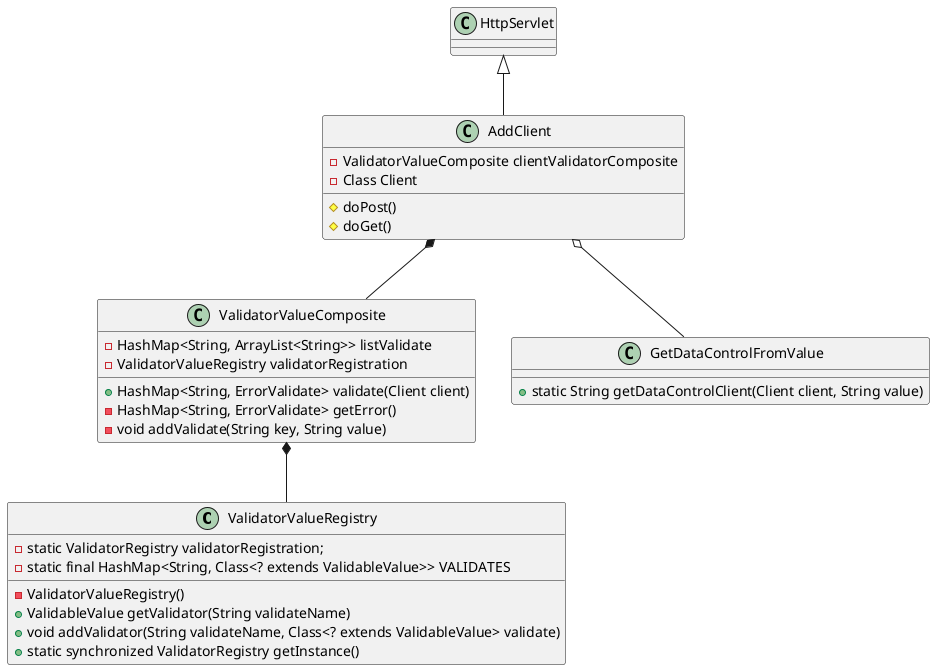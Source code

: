 @startuml validator01
class ValidatorValueRegistry{
  -static ValidatorRegistry validatorRegistration;
  -static final HashMap<String, Class<? extends ValidableValue>> VALIDATES 
  -ValidatorValueRegistry() 
  +ValidableValue getValidator(String validateName)
  +void addValidator(String validateName, Class<? extends ValidableValue> validate) 
  +static synchronized ValidatorRegistry getInstance() 
}

class ValidatorValueComposite{
  -HashMap<String, ArrayList<String>> listValidate
  -ValidatorValueRegistry validatorRegistration
  +HashMap<String, ErrorValidate> validate(Client client)
  -HashMap<String, ErrorValidate> getError()
  -void addValidate(String key, String value)  
}

class AddClient {
  -ValidatorValueComposite clientValidatorComposite
  -Class Client
   # doPost()
   # doGet()
}
class  HttpServlet{
}
class GetDataControlFromValue{
  +static String getDataControlClient(Client client, String value) 
}


ValidatorValueComposite *-- ValidatorValueRegistry

HttpServlet  <|--  AddClient 
AddClient  *-- ValidatorValueComposite

AddClient o-- GetDataControlFromValue
@enduml